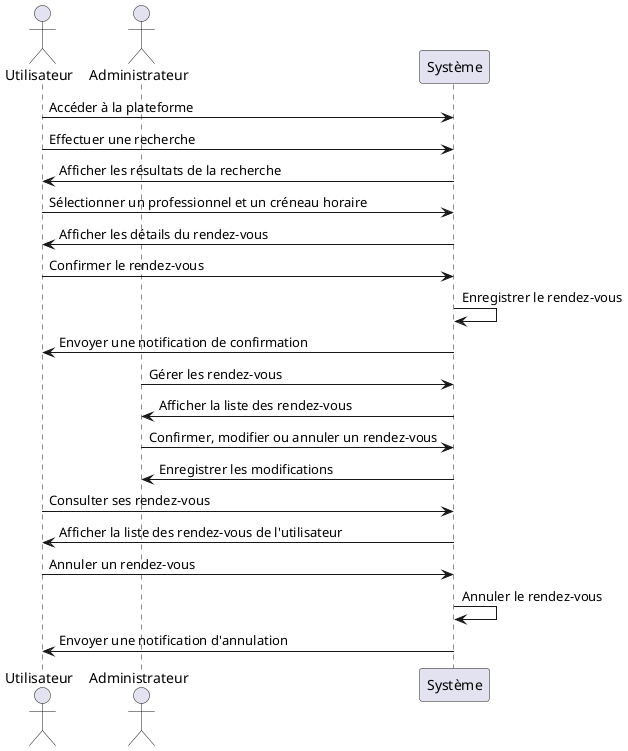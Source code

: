 @startuml se
actor Utilisateur
actor Administrateur
participant "Système" as System

Utilisateur -> System: Accéder à la plateforme
Utilisateur -> System: Effectuer une recherche
System -> Utilisateur: Afficher les résultats de la recherche
Utilisateur -> System: Sélectionner un professionnel et un créneau horaire
System -> Utilisateur: Afficher les détails du rendez-vous
Utilisateur -> System: Confirmer le rendez-vous
System -> System: Enregistrer le rendez-vous
System -> Utilisateur: Envoyer une notification de confirmation

Administrateur -> System: Gérer les rendez-vous
System -> Administrateur: Afficher la liste des rendez-vous
Administrateur -> System: Confirmer, modifier ou annuler un rendez-vous
System -> Administrateur: Enregistrer les modifications

Utilisateur -> System: Consulter ses rendez-vous
System -> Utilisateur: Afficher la liste des rendez-vous de l'utilisateur

Utilisateur -> System: Annuler un rendez-vous
System -> System: Annuler le rendez-vous
System -> Utilisateur: Envoyer une notification d'annulation

@enduml
